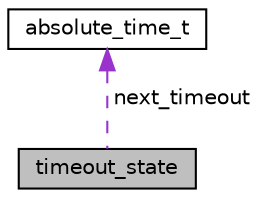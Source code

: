 digraph "timeout_state"
{
 // LATEX_PDF_SIZE
  edge [fontname="Helvetica",fontsize="10",labelfontname="Helvetica",labelfontsize="10"];
  node [fontname="Helvetica",fontsize="10",shape=record];
  Node1 [label="timeout_state",height=0.2,width=0.4,color="black", fillcolor="grey75", style="filled", fontcolor="black",tooltip=" "];
  Node2 -> Node1 [dir="back",color="darkorchid3",fontsize="10",style="dashed",label=" next_timeout" ,fontname="Helvetica"];
  Node2 [label="absolute_time_t",height=0.2,width=0.4,color="black", fillcolor="white", style="filled",URL="$structabsolute__time__t.html",tooltip=" "];
}
